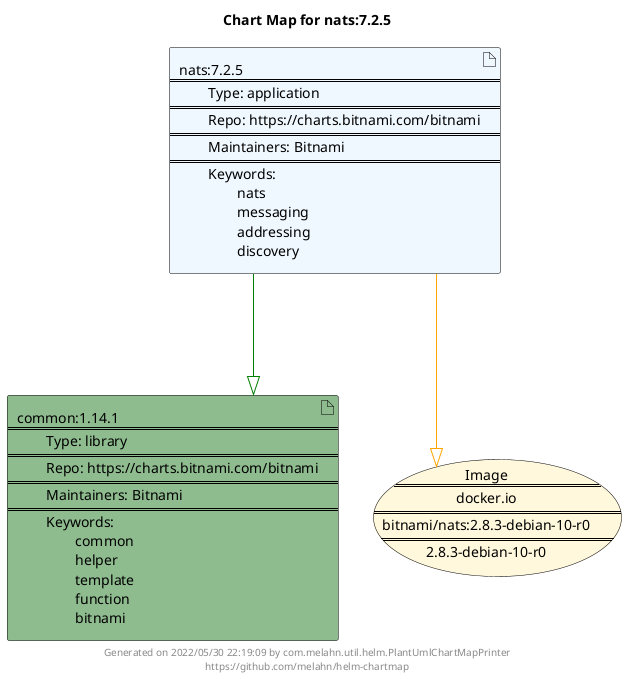 @startuml
skinparam linetype ortho
skinparam backgroundColor white
skinparam usecaseBorderColor black
skinparam usecaseArrowColor LightSlateGray
skinparam artifactBorderColor black
skinparam artifactArrowColor LightSlateGray

title Chart Map for nats:7.2.5

'There are 2 referenced Helm Charts
artifact "common:1.14.1\n====\n\tType: library\n====\n\tRepo: https://charts.bitnami.com/bitnami\n====\n\tMaintainers: Bitnami\n====\n\tKeywords: \n\t\tcommon\n\t\thelper\n\t\ttemplate\n\t\tfunction\n\t\tbitnami" as common_1_14_1 #DarkSeaGreen
artifact "nats:7.2.5\n====\n\tType: application\n====\n\tRepo: https://charts.bitnami.com/bitnami\n====\n\tMaintainers: Bitnami\n====\n\tKeywords: \n\t\tnats\n\t\tmessaging\n\t\taddressing\n\t\tdiscovery" as nats_7_2_5 #AliceBlue

'There is one referenced Docker Image
usecase "Image\n====\ndocker.io\n====\nbitnami/nats:2.8.3-debian-10-r0\n====\n2.8.3-debian-10-r0" as docker_io_bitnami_nats_2_8_3_debian_10_r0 #Cornsilk

'Chart Dependencies
nats_7_2_5--[#green]-|>common_1_14_1
nats_7_2_5--[#orange]-|>docker_io_bitnami_nats_2_8_3_debian_10_r0

center footer Generated on 2022/05/30 22:19:09 by com.melahn.util.helm.PlantUmlChartMapPrinter\nhttps://github.com/melahn/helm-chartmap
@enduml
